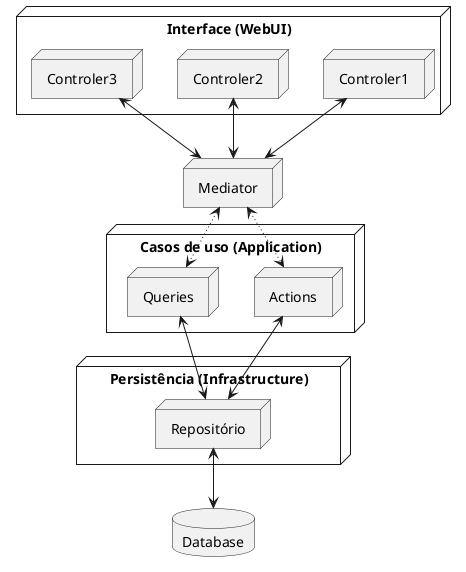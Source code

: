 @startuml API Design

node "Interface (WebUI)" {
    node Controler1
    node Controler2
    node Controler3
}
node Mediator
node "Casos de uso (Application)" {
    node Actions
    node Queries
}
node "Persistência (Infrastructure)"{
    node Repositório
}
database Database

Controler1 <--> Mediator
Controler2 <--> Mediator
Controler3 <--> Mediator
Mediator <~~> Actions
Mediator <~~> Queries
Actions <--> Repositório
Queries <--> Repositório
Repositório <--> Database



hide members
hide circle